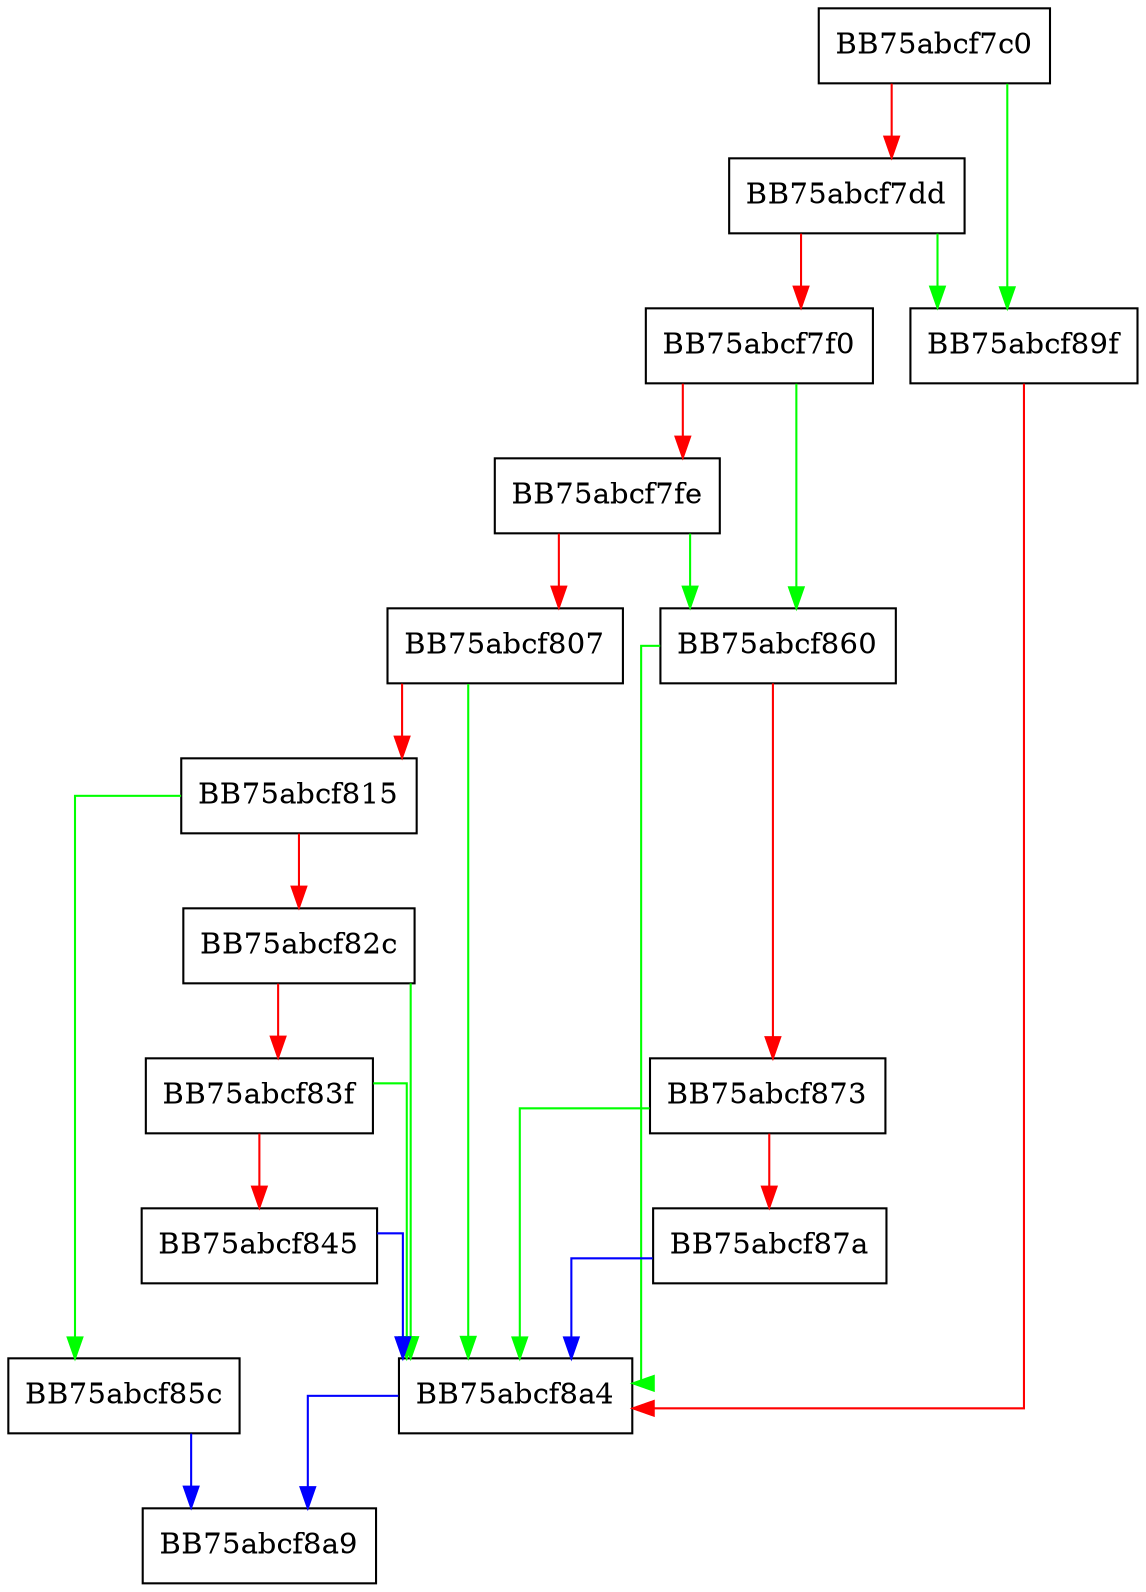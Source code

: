digraph VerifyVbr {
  node [shape="box"];
  graph [splines=ortho];
  BB75abcf7c0 -> BB75abcf89f [color="green"];
  BB75abcf7c0 -> BB75abcf7dd [color="red"];
  BB75abcf7dd -> BB75abcf89f [color="green"];
  BB75abcf7dd -> BB75abcf7f0 [color="red"];
  BB75abcf7f0 -> BB75abcf860 [color="green"];
  BB75abcf7f0 -> BB75abcf7fe [color="red"];
  BB75abcf7fe -> BB75abcf860 [color="green"];
  BB75abcf7fe -> BB75abcf807 [color="red"];
  BB75abcf807 -> BB75abcf8a4 [color="green"];
  BB75abcf807 -> BB75abcf815 [color="red"];
  BB75abcf815 -> BB75abcf85c [color="green"];
  BB75abcf815 -> BB75abcf82c [color="red"];
  BB75abcf82c -> BB75abcf8a4 [color="green"];
  BB75abcf82c -> BB75abcf83f [color="red"];
  BB75abcf83f -> BB75abcf8a4 [color="green"];
  BB75abcf83f -> BB75abcf845 [color="red"];
  BB75abcf845 -> BB75abcf8a4 [color="blue"];
  BB75abcf85c -> BB75abcf8a9 [color="blue"];
  BB75abcf860 -> BB75abcf8a4 [color="green"];
  BB75abcf860 -> BB75abcf873 [color="red"];
  BB75abcf873 -> BB75abcf8a4 [color="green"];
  BB75abcf873 -> BB75abcf87a [color="red"];
  BB75abcf87a -> BB75abcf8a4 [color="blue"];
  BB75abcf89f -> BB75abcf8a4 [color="red"];
  BB75abcf8a4 -> BB75abcf8a9 [color="blue"];
}
